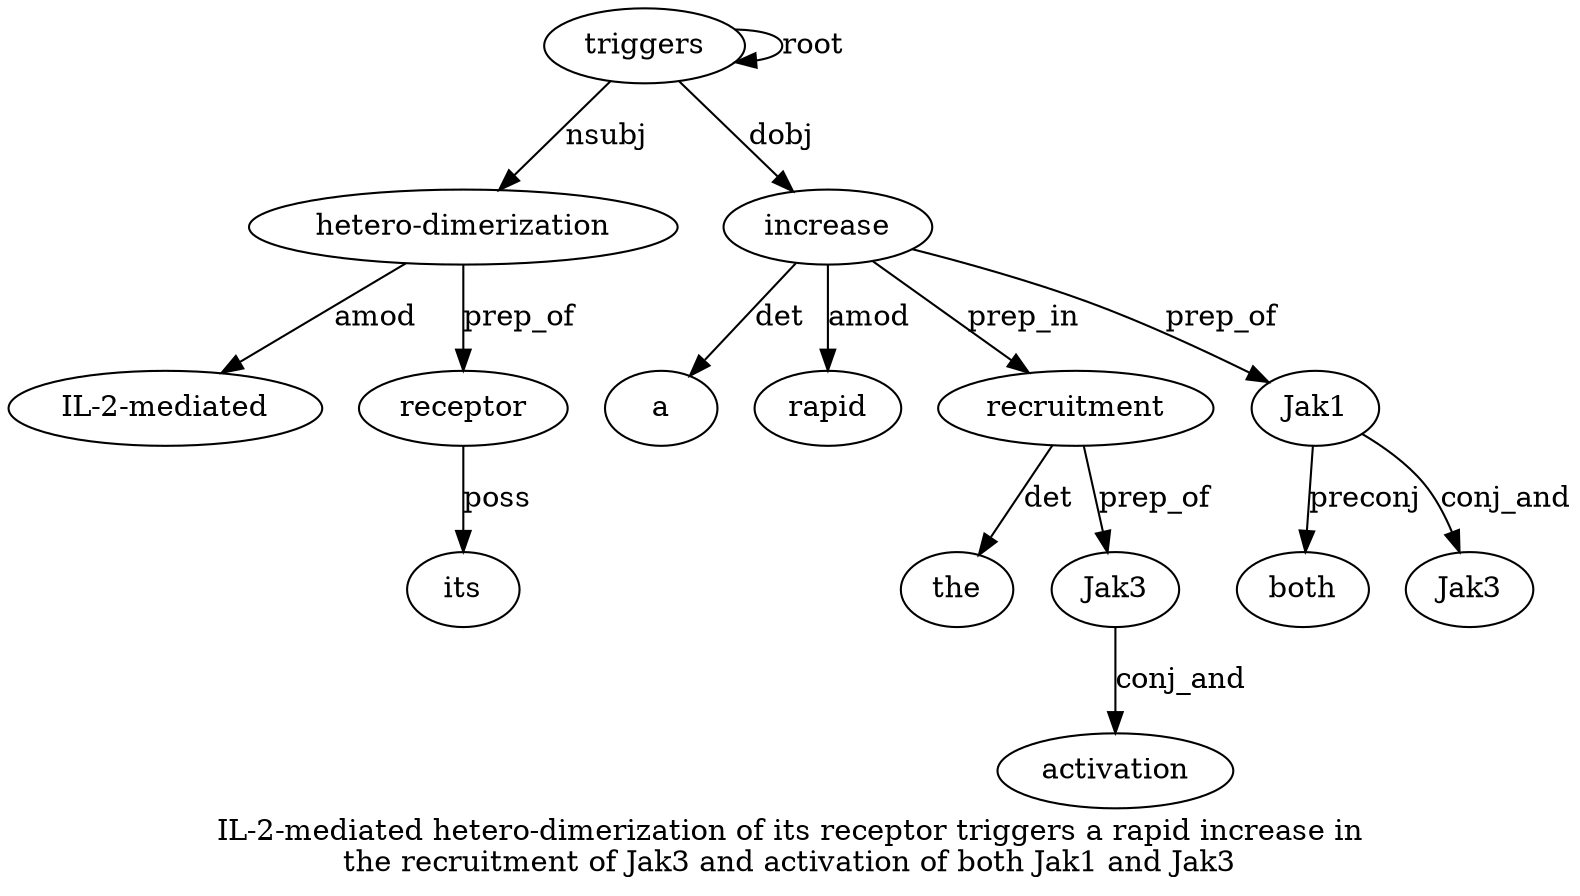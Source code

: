 digraph "IL-2-mediated hetero-dimerization of its receptor triggers a rapid increase in the recruitment of Jak3 and activation of both Jak1 and Jak3" {
label="IL-2-mediated hetero-dimerization of its receptor triggers a rapid increase in
the recruitment of Jak3 and activation of both Jak1 and Jak3";
"hetero-dimerization2" [style=filled, fillcolor=white, label="hetero-dimerization"];
"IL-2-mediated1" [style=filled, fillcolor=white, label="IL-2-mediated"];
"hetero-dimerization2" -> "IL-2-mediated1"  [label=amod];
triggers6 [style=filled, fillcolor=white, label=triggers];
triggers6 -> "hetero-dimerization2"  [label=nsubj];
receptor5 [style=filled, fillcolor=white, label=receptor];
its4 [style=filled, fillcolor=white, label=its];
receptor5 -> its4  [label=poss];
"hetero-dimerization2" -> receptor5  [label=prep_of];
triggers6 -> triggers6  [label=root];
increase9 [style=filled, fillcolor=white, label=increase];
a7 [style=filled, fillcolor=white, label=a];
increase9 -> a7  [label=det];
rapid8 [style=filled, fillcolor=white, label=rapid];
increase9 -> rapid8  [label=amod];
triggers6 -> increase9  [label=dobj];
recruitment12 [style=filled, fillcolor=white, label=recruitment];
the11 [style=filled, fillcolor=white, label=the];
recruitment12 -> the11  [label=det];
increase9 -> recruitment12  [label=prep_in];
Jak314 [style=filled, fillcolor=white, label=Jak3];
recruitment12 -> Jak314  [label=prep_of];
activation16 [style=filled, fillcolor=white, label=activation];
Jak314 -> activation16  [label=conj_and];
Jak119 [style=filled, fillcolor=white, label=Jak1];
both18 [style=filled, fillcolor=white, label=both];
Jak119 -> both18  [label=preconj];
increase9 -> Jak119  [label=prep_of];
Jak321 [style=filled, fillcolor=white, label=Jak3];
Jak119 -> Jak321  [label=conj_and];
}
